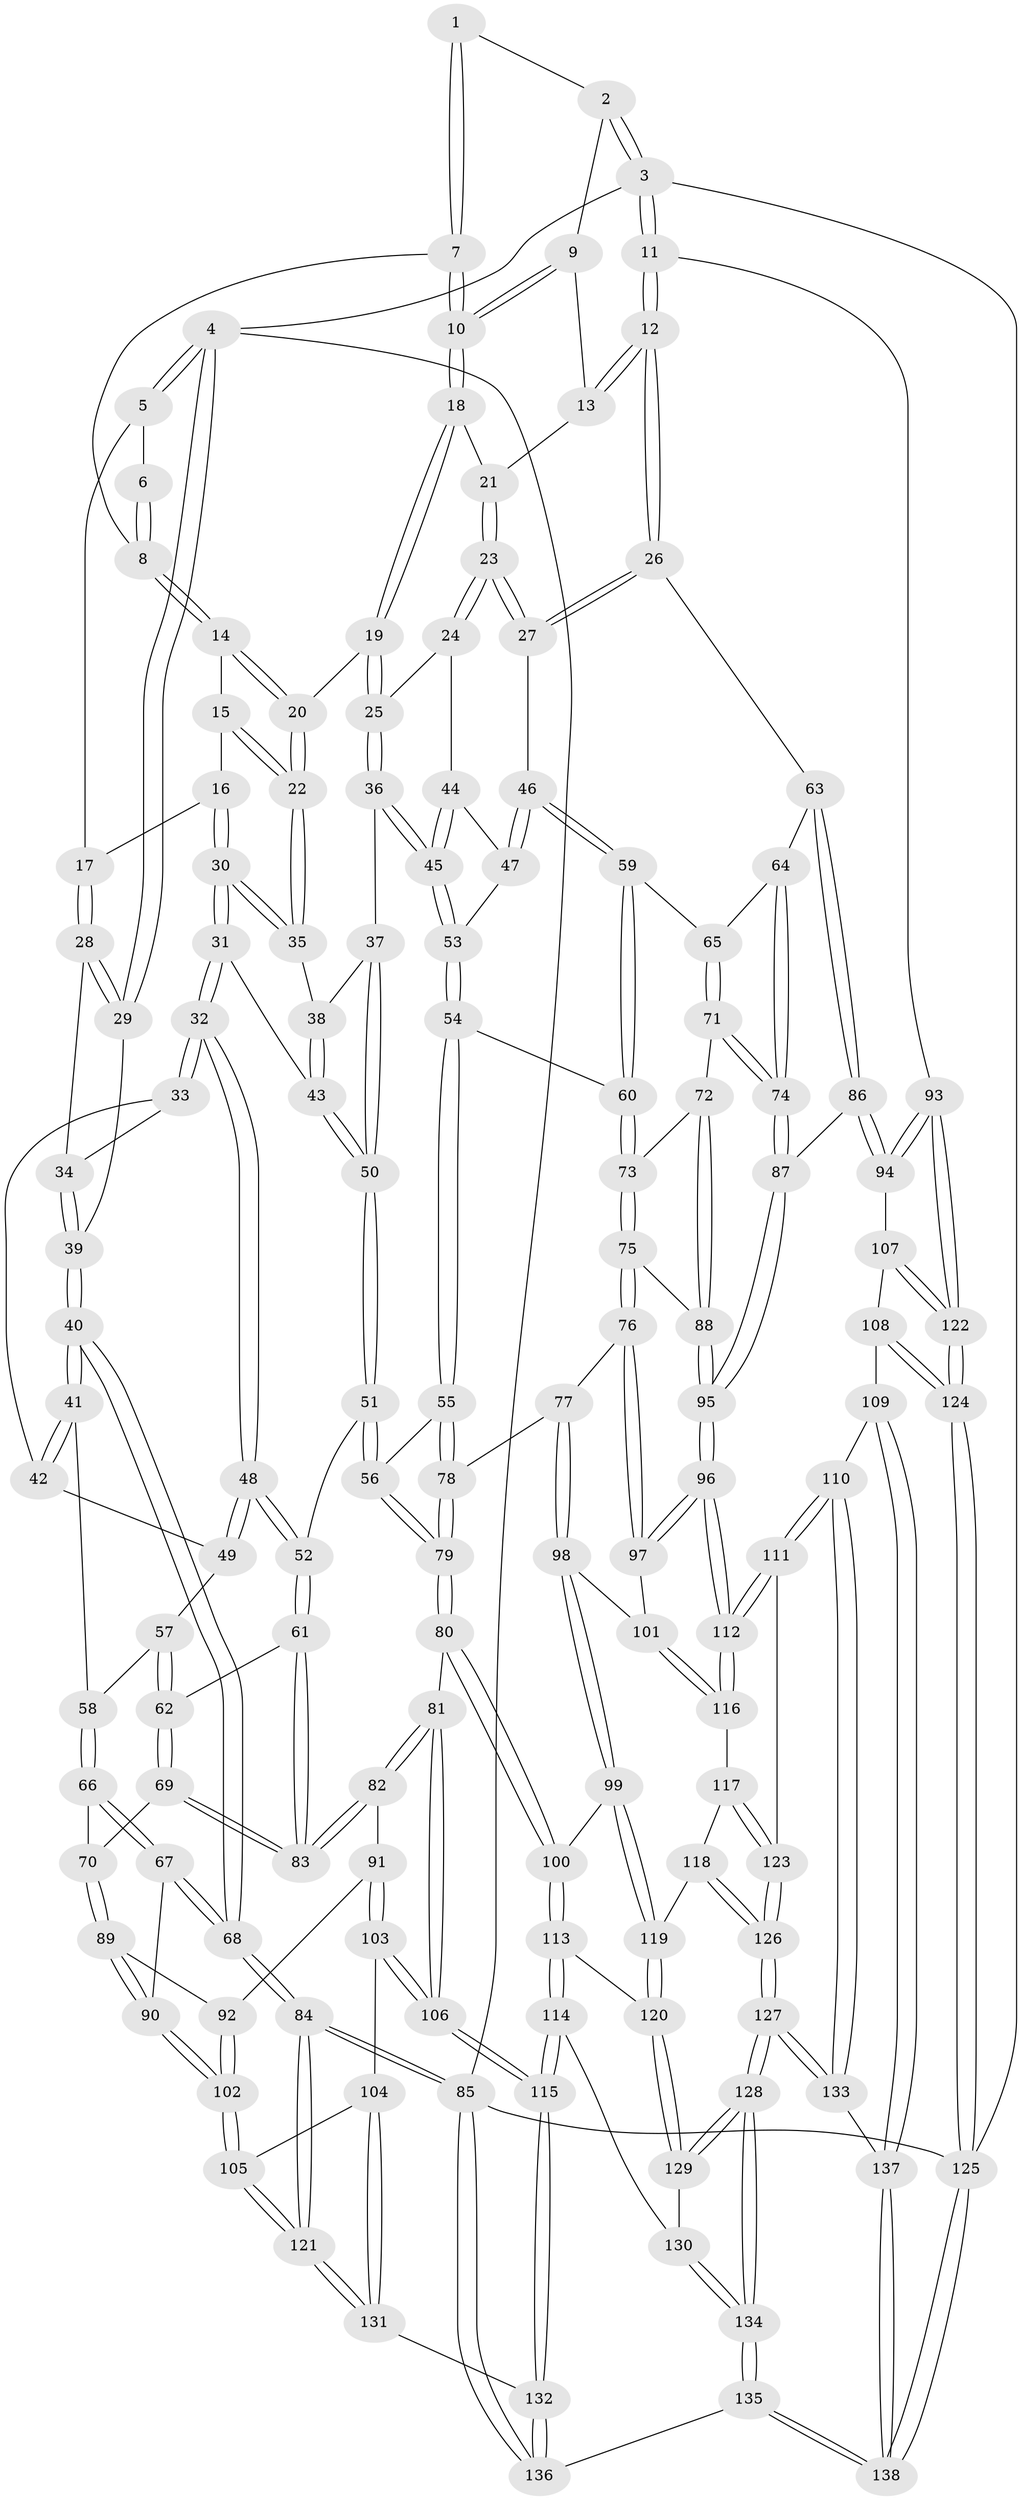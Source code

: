 // coarse degree distribution, {4: 0.36231884057971014, 9: 0.014492753623188406, 2: 0.043478260869565216, 5: 0.3188405797101449, 8: 0.014492753623188406, 6: 0.14492753623188406, 3: 0.10144927536231885}
// Generated by graph-tools (version 1.1) at 2025/54/03/05/25 16:54:48]
// undirected, 138 vertices, 342 edges
graph export_dot {
graph [start="1"]
  node [color=gray90,style=filled];
  1 [pos="+0.7848256147463756+0"];
  2 [pos="+0.9763830736541104+0"];
  3 [pos="+1+0"];
  4 [pos="+0+0"];
  5 [pos="+0.23580136356641732+0"];
  6 [pos="+0.5519548418003002+0"];
  7 [pos="+0.7304250471187771+0.05880887363537232"];
  8 [pos="+0.5581935953573841+0"];
  9 [pos="+0.8913034683623074+0"];
  10 [pos="+0.740016003791208+0.10838552564839078"];
  11 [pos="+1+0.3070929241573519"];
  12 [pos="+1+0.30380815576715536"];
  13 [pos="+0.8608287842131838+0.09366481227337732"];
  14 [pos="+0.549585164026849+0.07325761927816443"];
  15 [pos="+0.33530901162933324+0.0976368822598723"];
  16 [pos="+0.27089006891892536+0.07919517111180666"];
  17 [pos="+0.24222487041739377+0.04706627059876033"];
  18 [pos="+0.7399904393114506+0.10877839154806974"];
  19 [pos="+0.5980249366168376+0.13366961424042312"];
  20 [pos="+0.5555951601844067+0.08663271328508437"];
  21 [pos="+0.76227078031566+0.12418667316471951"];
  22 [pos="+0.43396692391260294+0.20984251533231965"];
  23 [pos="+0.7881411340272448+0.22971840362903573"];
  24 [pos="+0.7467949208477281+0.23679667810021235"];
  25 [pos="+0.6014183447236519+0.20081189535854113"];
  26 [pos="+1+0.3161978455108096"];
  27 [pos="+0.8602731852953384+0.29725672315724094"];
  28 [pos="+0.12610066178768461+0.1320031913114378"];
  29 [pos="+0+0"];
  30 [pos="+0.2876398933343581+0.2281374625545317"];
  31 [pos="+0.28285568798400346+0.255951866862816"];
  32 [pos="+0.26094434335405564+0.3045599113307944"];
  33 [pos="+0.10957442630615456+0.17881500505470083"];
  34 [pos="+0.11531880945751502+0.15478450974566937"];
  35 [pos="+0.4340239775607022+0.23139616170406146"];
  36 [pos="+0.5843132047704478+0.2676290767259112"];
  37 [pos="+0.5279280961518846+0.2645668862759145"];
  38 [pos="+0.4366726889981713+0.23812227152806673"];
  39 [pos="+0+0.16151978236417042"];
  40 [pos="+0+0.29341298722980413"];
  41 [pos="+0.004933064544815336+0.295254446434927"];
  42 [pos="+0.0894644642796591+0.2197456316402171"];
  43 [pos="+0.4149158140216432+0.2876165197446837"];
  44 [pos="+0.6986644388217861+0.2808945543930124"];
  45 [pos="+0.5911276832281986+0.2890412708269081"];
  46 [pos="+0.7718908677976166+0.3564415694485781"];
  47 [pos="+0.7257673898637954+0.3242529295399107"];
  48 [pos="+0.25901810194576+0.3141669569784501"];
  49 [pos="+0.19199972187995243+0.3330614027208641"];
  50 [pos="+0.4148854367693317+0.36706865302601727"];
  51 [pos="+0.4080368143565882+0.40604826281926315"];
  52 [pos="+0.326984585157087+0.4061878168072647"];
  53 [pos="+0.5923234744008642+0.30798744813563644"];
  54 [pos="+0.5864594038001373+0.39387303768072063"];
  55 [pos="+0.5117924052347147+0.4329641270069342"];
  56 [pos="+0.4333651736190066+0.4227232052995116"];
  57 [pos="+0.17629904365240895+0.34738825809196555"];
  58 [pos="+0.06876160058553474+0.36408542277624933"];
  59 [pos="+0.7466629913684342+0.3897040638049106"];
  60 [pos="+0.6254482285518131+0.415455815897084"];
  61 [pos="+0.3031939407131543+0.4387088638681904"];
  62 [pos="+0.17349788053399118+0.4419131608580114"];
  63 [pos="+0.869168455771364+0.4637990210402917"];
  64 [pos="+0.8184705385029538+0.4676830867217863"];
  65 [pos="+0.756084411670462+0.41459132166955076"];
  66 [pos="+0.07420961887691736+0.4609697642276389"];
  67 [pos="+0+0.5941085448741245"];
  68 [pos="+0+0.6077302244405564"];
  69 [pos="+0.1454290857462707+0.4729574385610346"];
  70 [pos="+0.1409711569981931+0.47616693633607965"];
  71 [pos="+0.7412650272777909+0.5196483241111597"];
  72 [pos="+0.6568616369115287+0.4789894372208701"];
  73 [pos="+0.6471973504234715+0.4680466768514292"];
  74 [pos="+0.7559495856209836+0.540064803070479"];
  75 [pos="+0.5810175786817907+0.5814393322424493"];
  76 [pos="+0.5704782532517808+0.5884118160346874"];
  77 [pos="+0.5506159087745339+0.5802647659271375"];
  78 [pos="+0.5330863287989841+0.5670228358455336"];
  79 [pos="+0.3906097762128355+0.6212707054368375"];
  80 [pos="+0.3900891704383237+0.6218583461000065"];
  81 [pos="+0.3457592799045891+0.6156331851721321"];
  82 [pos="+0.2789997812981906+0.5828087821448507"];
  83 [pos="+0.2845157410216998+0.5078402994221215"];
  84 [pos="+0+1"];
  85 [pos="+0+1"];
  86 [pos="+0.8455524867730193+0.6041559958669893"];
  87 [pos="+0.7685689842419942+0.598472959177298"];
  88 [pos="+0.6587456617228609+0.564009373700437"];
  89 [pos="+0.17435121723400038+0.5727202968377622"];
  90 [pos="+0.06354844466749282+0.6410796571519563"];
  91 [pos="+0.25513584172164927+0.5915098302102866"];
  92 [pos="+0.25501801550600417+0.5915168650337596"];
  93 [pos="+1+0.5263498895581306"];
  94 [pos="+0.9166589416157762+0.641997696665015"];
  95 [pos="+0.7434572597815123+0.6183753538939958"];
  96 [pos="+0.7080116328460588+0.6769253510117965"];
  97 [pos="+0.60145200150478+0.6476193565501751"];
  98 [pos="+0.4868709579668095+0.7066298525692384"];
  99 [pos="+0.47393410129934216+0.7095116589630929"];
  100 [pos="+0.4043129100024245+0.6518896840256244"];
  101 [pos="+0.5546879385972326+0.7109152771567488"];
  102 [pos="+0.13942852153538515+0.7394060392438929"];
  103 [pos="+0.23771965347535678+0.7936950687491109"];
  104 [pos="+0.19469879882719263+0.7868821539659633"];
  105 [pos="+0.1503010062724136+0.7685142161782265"];
  106 [pos="+0.25687032037353746+0.8021922034576834"];
  107 [pos="+0.9003572217032384+0.7131376415394061"];
  108 [pos="+0.8462004470004709+0.8225038771982703"];
  109 [pos="+0.8045630284855793+0.8331585172904062"];
  110 [pos="+0.7458112777453011+0.8020331871959995"];
  111 [pos="+0.733820477711898+0.7924820512052193"];
  112 [pos="+0.7134646991870567+0.7335251333197292"];
  113 [pos="+0.35056165160558556+0.7801086186386101"];
  114 [pos="+0.29558757058661556+0.8167022450021252"];
  115 [pos="+0.27555665062734086+0.8179181867861639"];
  116 [pos="+0.5711356843298554+0.7392443471674927"];
  117 [pos="+0.5719279327134232+0.7693108424398392"];
  118 [pos="+0.5348473438121063+0.797714677340143"];
  119 [pos="+0.46615788890080345+0.7704212344069072"];
  120 [pos="+0.45330509952408216+0.7886006887452348"];
  121 [pos="+0+1"];
  122 [pos="+1+0.9923531992292325"];
  123 [pos="+0.630577630019779+0.8252745227627909"];
  124 [pos="+1+1"];
  125 [pos="+1+1"];
  126 [pos="+0.5445132273348839+0.9309896258597065"];
  127 [pos="+0.5303510748645356+0.9618261831710379"];
  128 [pos="+0.5205500801111379+0.9717030316024863"];
  129 [pos="+0.45589654728494367+0.8725037584243469"];
  130 [pos="+0.3444567173532284+0.8477677409860612"];
  131 [pos="+0.14176666273845592+0.9458260588499681"];
  132 [pos="+0.2610180774566545+0.934674525779151"];
  133 [pos="+0.6442044665815222+0.9395143413527599"];
  134 [pos="+0.4611218940452249+1"];
  135 [pos="+0.45755241226432897+1"];
  136 [pos="+0.4003897664692376+1"];
  137 [pos="+0.7744489289495727+0.9710391141028955"];
  138 [pos="+0.8312127566934804+1"];
  1 -- 2;
  1 -- 7;
  1 -- 7;
  2 -- 3;
  2 -- 3;
  2 -- 9;
  3 -- 4;
  3 -- 11;
  3 -- 11;
  3 -- 125;
  4 -- 5;
  4 -- 5;
  4 -- 29;
  4 -- 29;
  4 -- 85;
  5 -- 6;
  5 -- 17;
  6 -- 8;
  6 -- 8;
  7 -- 8;
  7 -- 10;
  7 -- 10;
  8 -- 14;
  8 -- 14;
  9 -- 10;
  9 -- 10;
  9 -- 13;
  10 -- 18;
  10 -- 18;
  11 -- 12;
  11 -- 12;
  11 -- 93;
  12 -- 13;
  12 -- 13;
  12 -- 26;
  12 -- 26;
  13 -- 21;
  14 -- 15;
  14 -- 20;
  14 -- 20;
  15 -- 16;
  15 -- 22;
  15 -- 22;
  16 -- 17;
  16 -- 30;
  16 -- 30;
  17 -- 28;
  17 -- 28;
  18 -- 19;
  18 -- 19;
  18 -- 21;
  19 -- 20;
  19 -- 25;
  19 -- 25;
  20 -- 22;
  20 -- 22;
  21 -- 23;
  21 -- 23;
  22 -- 35;
  22 -- 35;
  23 -- 24;
  23 -- 24;
  23 -- 27;
  23 -- 27;
  24 -- 25;
  24 -- 44;
  25 -- 36;
  25 -- 36;
  26 -- 27;
  26 -- 27;
  26 -- 63;
  27 -- 46;
  28 -- 29;
  28 -- 29;
  28 -- 34;
  29 -- 39;
  30 -- 31;
  30 -- 31;
  30 -- 35;
  30 -- 35;
  31 -- 32;
  31 -- 32;
  31 -- 43;
  32 -- 33;
  32 -- 33;
  32 -- 48;
  32 -- 48;
  33 -- 34;
  33 -- 42;
  34 -- 39;
  34 -- 39;
  35 -- 38;
  36 -- 37;
  36 -- 45;
  36 -- 45;
  37 -- 38;
  37 -- 50;
  37 -- 50;
  38 -- 43;
  38 -- 43;
  39 -- 40;
  39 -- 40;
  40 -- 41;
  40 -- 41;
  40 -- 68;
  40 -- 68;
  41 -- 42;
  41 -- 42;
  41 -- 58;
  42 -- 49;
  43 -- 50;
  43 -- 50;
  44 -- 45;
  44 -- 45;
  44 -- 47;
  45 -- 53;
  45 -- 53;
  46 -- 47;
  46 -- 47;
  46 -- 59;
  46 -- 59;
  47 -- 53;
  48 -- 49;
  48 -- 49;
  48 -- 52;
  48 -- 52;
  49 -- 57;
  50 -- 51;
  50 -- 51;
  51 -- 52;
  51 -- 56;
  51 -- 56;
  52 -- 61;
  52 -- 61;
  53 -- 54;
  53 -- 54;
  54 -- 55;
  54 -- 55;
  54 -- 60;
  55 -- 56;
  55 -- 78;
  55 -- 78;
  56 -- 79;
  56 -- 79;
  57 -- 58;
  57 -- 62;
  57 -- 62;
  58 -- 66;
  58 -- 66;
  59 -- 60;
  59 -- 60;
  59 -- 65;
  60 -- 73;
  60 -- 73;
  61 -- 62;
  61 -- 83;
  61 -- 83;
  62 -- 69;
  62 -- 69;
  63 -- 64;
  63 -- 86;
  63 -- 86;
  64 -- 65;
  64 -- 74;
  64 -- 74;
  65 -- 71;
  65 -- 71;
  66 -- 67;
  66 -- 67;
  66 -- 70;
  67 -- 68;
  67 -- 68;
  67 -- 90;
  68 -- 84;
  68 -- 84;
  69 -- 70;
  69 -- 83;
  69 -- 83;
  70 -- 89;
  70 -- 89;
  71 -- 72;
  71 -- 74;
  71 -- 74;
  72 -- 73;
  72 -- 88;
  72 -- 88;
  73 -- 75;
  73 -- 75;
  74 -- 87;
  74 -- 87;
  75 -- 76;
  75 -- 76;
  75 -- 88;
  76 -- 77;
  76 -- 97;
  76 -- 97;
  77 -- 78;
  77 -- 98;
  77 -- 98;
  78 -- 79;
  78 -- 79;
  79 -- 80;
  79 -- 80;
  80 -- 81;
  80 -- 100;
  80 -- 100;
  81 -- 82;
  81 -- 82;
  81 -- 106;
  81 -- 106;
  82 -- 83;
  82 -- 83;
  82 -- 91;
  84 -- 85;
  84 -- 85;
  84 -- 121;
  84 -- 121;
  85 -- 136;
  85 -- 136;
  85 -- 125;
  86 -- 87;
  86 -- 94;
  86 -- 94;
  87 -- 95;
  87 -- 95;
  88 -- 95;
  88 -- 95;
  89 -- 90;
  89 -- 90;
  89 -- 92;
  90 -- 102;
  90 -- 102;
  91 -- 92;
  91 -- 103;
  91 -- 103;
  92 -- 102;
  92 -- 102;
  93 -- 94;
  93 -- 94;
  93 -- 122;
  93 -- 122;
  94 -- 107;
  95 -- 96;
  95 -- 96;
  96 -- 97;
  96 -- 97;
  96 -- 112;
  96 -- 112;
  97 -- 101;
  98 -- 99;
  98 -- 99;
  98 -- 101;
  99 -- 100;
  99 -- 119;
  99 -- 119;
  100 -- 113;
  100 -- 113;
  101 -- 116;
  101 -- 116;
  102 -- 105;
  102 -- 105;
  103 -- 104;
  103 -- 106;
  103 -- 106;
  104 -- 105;
  104 -- 131;
  104 -- 131;
  105 -- 121;
  105 -- 121;
  106 -- 115;
  106 -- 115;
  107 -- 108;
  107 -- 122;
  107 -- 122;
  108 -- 109;
  108 -- 124;
  108 -- 124;
  109 -- 110;
  109 -- 137;
  109 -- 137;
  110 -- 111;
  110 -- 111;
  110 -- 133;
  110 -- 133;
  111 -- 112;
  111 -- 112;
  111 -- 123;
  112 -- 116;
  112 -- 116;
  113 -- 114;
  113 -- 114;
  113 -- 120;
  114 -- 115;
  114 -- 115;
  114 -- 130;
  115 -- 132;
  115 -- 132;
  116 -- 117;
  117 -- 118;
  117 -- 123;
  117 -- 123;
  118 -- 119;
  118 -- 126;
  118 -- 126;
  119 -- 120;
  119 -- 120;
  120 -- 129;
  120 -- 129;
  121 -- 131;
  121 -- 131;
  122 -- 124;
  122 -- 124;
  123 -- 126;
  123 -- 126;
  124 -- 125;
  124 -- 125;
  125 -- 138;
  125 -- 138;
  126 -- 127;
  126 -- 127;
  127 -- 128;
  127 -- 128;
  127 -- 133;
  127 -- 133;
  128 -- 129;
  128 -- 129;
  128 -- 134;
  128 -- 134;
  129 -- 130;
  130 -- 134;
  130 -- 134;
  131 -- 132;
  132 -- 136;
  132 -- 136;
  133 -- 137;
  134 -- 135;
  134 -- 135;
  135 -- 136;
  135 -- 138;
  135 -- 138;
  137 -- 138;
  137 -- 138;
}
